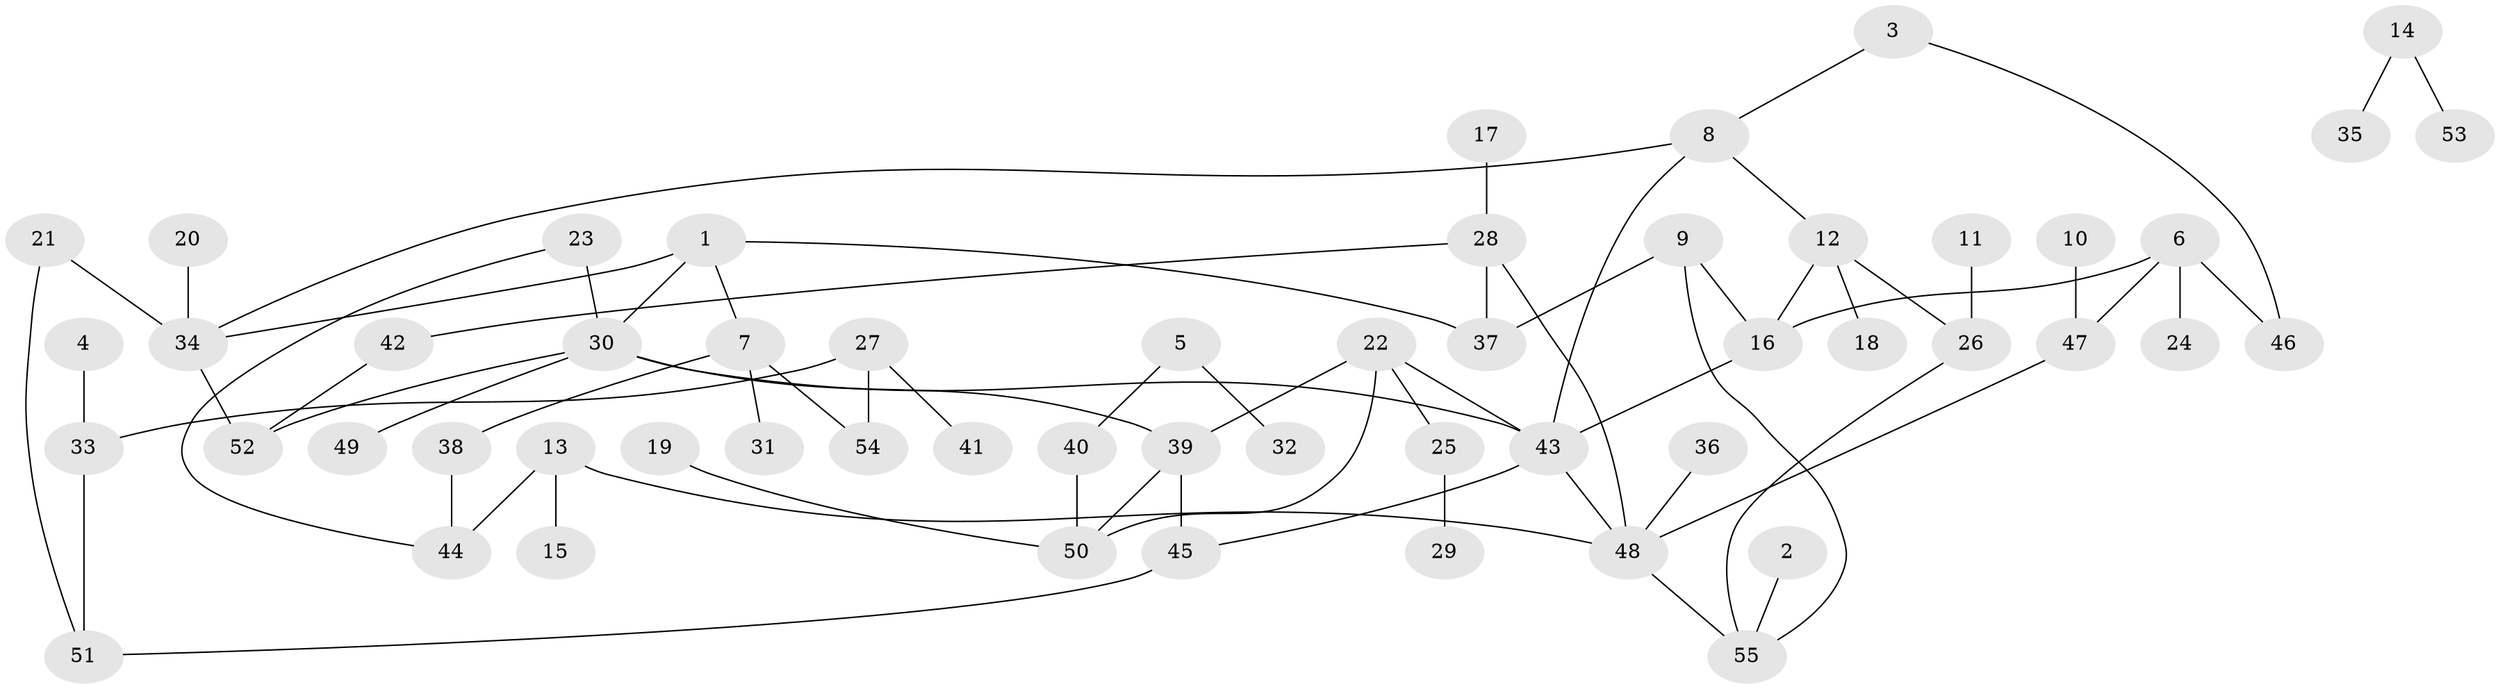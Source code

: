 // Generated by graph-tools (version 1.1) at 2025/39/03/09/25 04:39:35]
// undirected, 55 vertices, 70 edges
graph export_dot {
graph [start="1"]
  node [color=gray90,style=filled];
  1;
  2;
  3;
  4;
  5;
  6;
  7;
  8;
  9;
  10;
  11;
  12;
  13;
  14;
  15;
  16;
  17;
  18;
  19;
  20;
  21;
  22;
  23;
  24;
  25;
  26;
  27;
  28;
  29;
  30;
  31;
  32;
  33;
  34;
  35;
  36;
  37;
  38;
  39;
  40;
  41;
  42;
  43;
  44;
  45;
  46;
  47;
  48;
  49;
  50;
  51;
  52;
  53;
  54;
  55;
  1 -- 7;
  1 -- 30;
  1 -- 34;
  1 -- 37;
  2 -- 55;
  3 -- 8;
  3 -- 46;
  4 -- 33;
  5 -- 32;
  5 -- 40;
  6 -- 16;
  6 -- 24;
  6 -- 46;
  6 -- 47;
  7 -- 31;
  7 -- 38;
  7 -- 54;
  8 -- 12;
  8 -- 34;
  8 -- 43;
  9 -- 16;
  9 -- 37;
  9 -- 55;
  10 -- 47;
  11 -- 26;
  12 -- 16;
  12 -- 18;
  12 -- 26;
  13 -- 15;
  13 -- 44;
  13 -- 48;
  14 -- 35;
  14 -- 53;
  16 -- 43;
  17 -- 28;
  19 -- 50;
  20 -- 34;
  21 -- 34;
  21 -- 51;
  22 -- 25;
  22 -- 39;
  22 -- 43;
  22 -- 50;
  23 -- 30;
  23 -- 44;
  25 -- 29;
  26 -- 55;
  27 -- 33;
  27 -- 41;
  27 -- 54;
  28 -- 37;
  28 -- 42;
  28 -- 48;
  30 -- 39;
  30 -- 43;
  30 -- 49;
  30 -- 52;
  33 -- 51;
  34 -- 52;
  36 -- 48;
  38 -- 44;
  39 -- 45;
  39 -- 50;
  40 -- 50;
  42 -- 52;
  43 -- 45;
  43 -- 48;
  45 -- 51;
  47 -- 48;
  48 -- 55;
}
